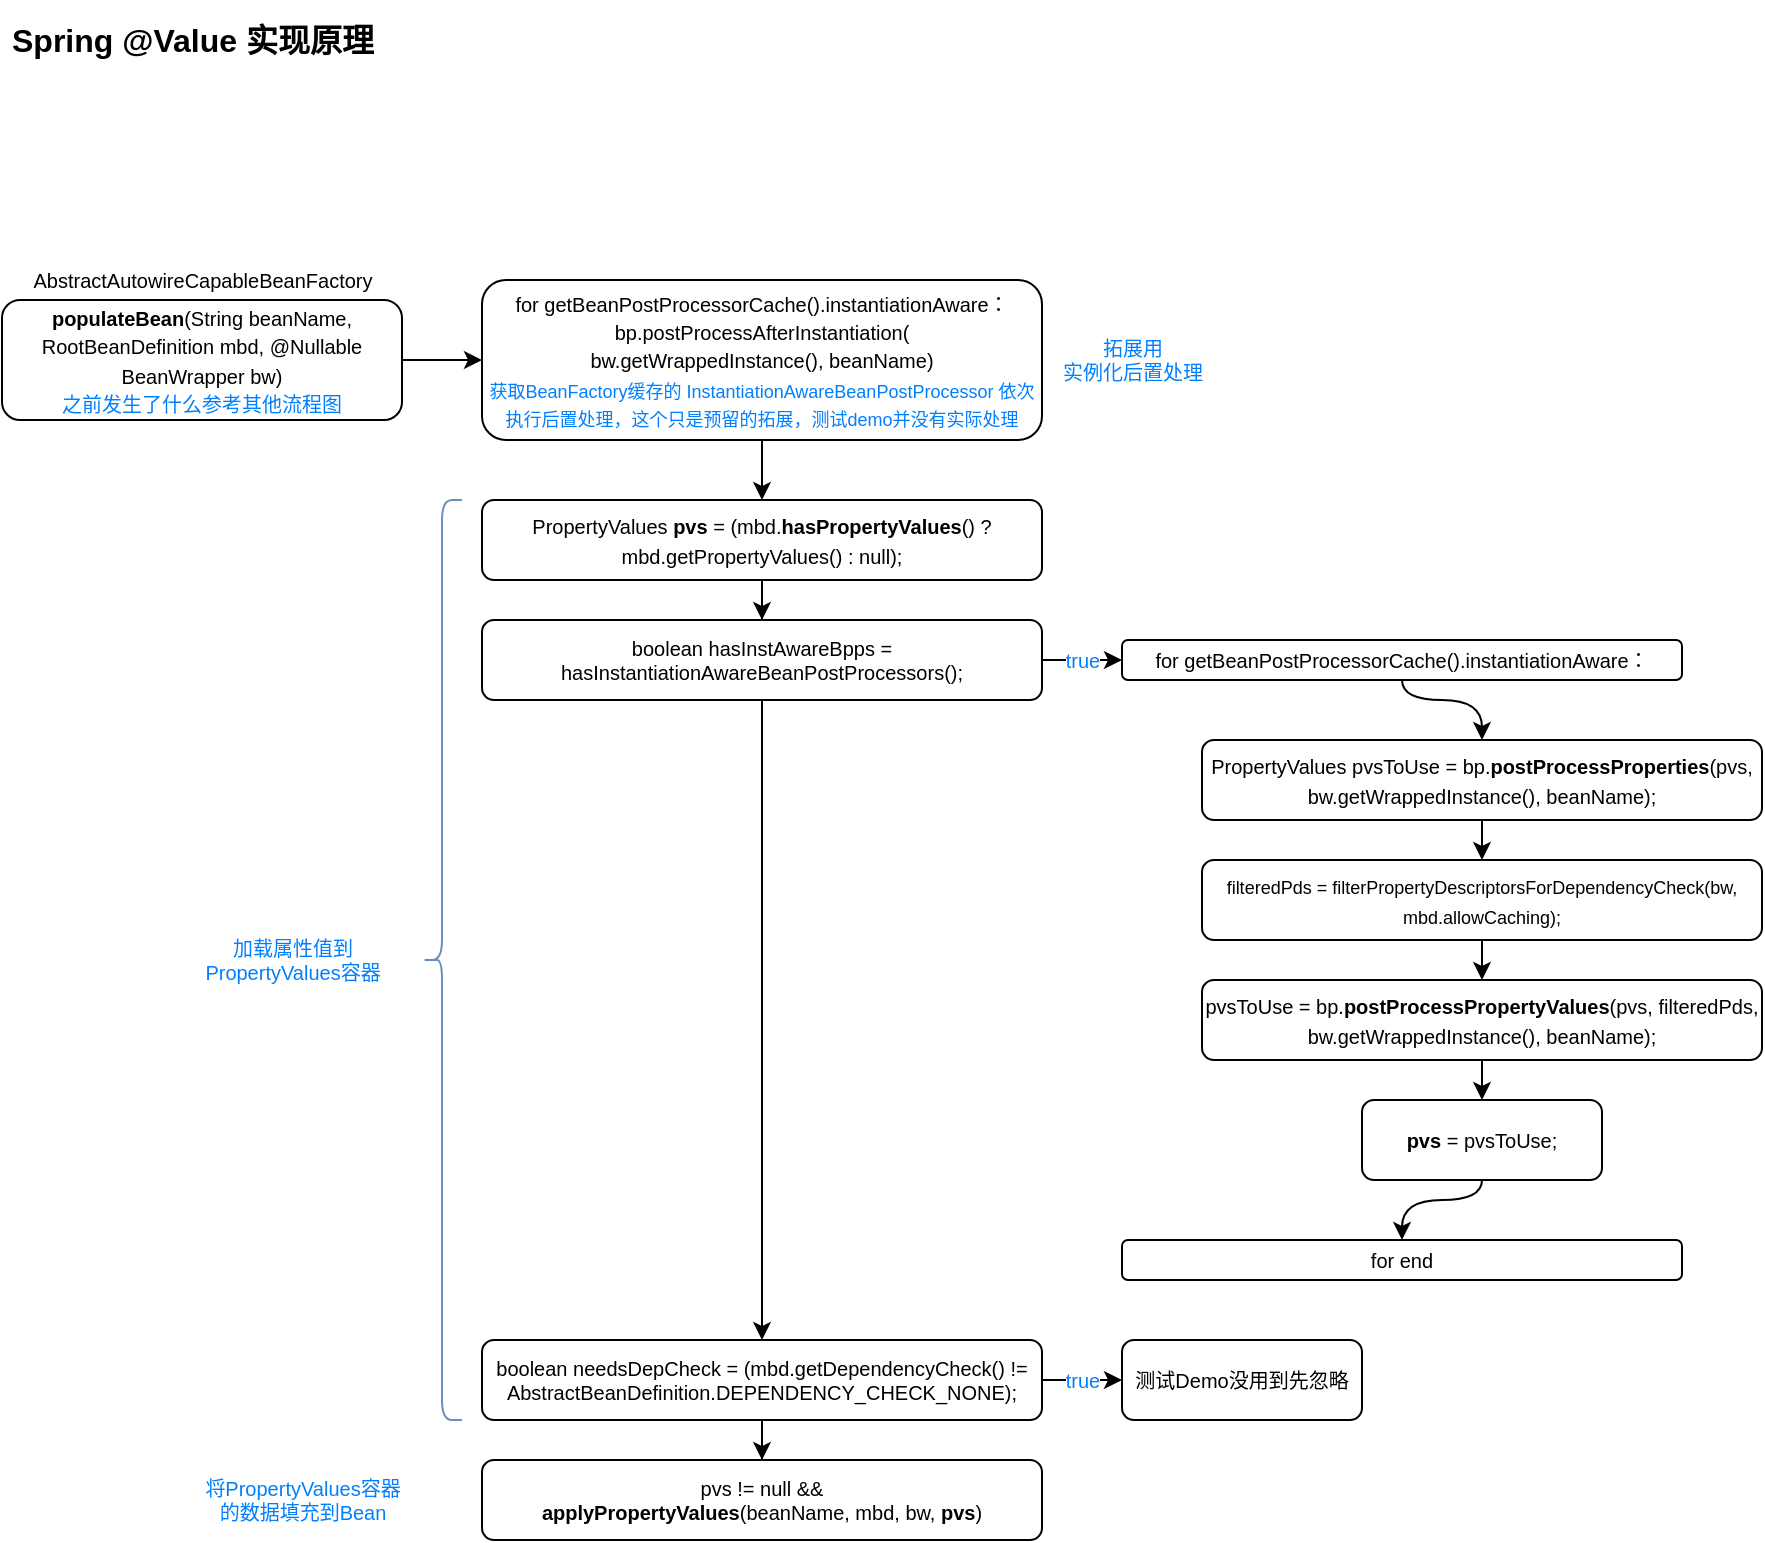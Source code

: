 <mxfile version="16.1.2" type="device"><diagram id="tgVkF5NrO5pb816fTTuW" name="第 1 页"><mxGraphModel dx="918" dy="754" grid="1" gridSize="10" guides="1" tooltips="1" connect="1" arrows="1" fold="1" page="1" pageScale="1" pageWidth="1169" pageHeight="827" math="0" shadow="0"><root><mxCell id="0"/><mxCell id="1" parent="0"/><mxCell id="YCUhXzl_fyLii7WfxMg6-4" value="" style="edgeStyle=orthogonalEdgeStyle;rounded=0;orthogonalLoop=1;jettySize=auto;html=1;fontSize=8;" edge="1" parent="1" source="YCUhXzl_fyLii7WfxMg6-1" target="YCUhXzl_fyLii7WfxMg6-3"><mxGeometry relative="1" as="geometry"/></mxCell><mxCell id="YCUhXzl_fyLii7WfxMg6-1" value="&lt;font style=&quot;font-size: 10px&quot;&gt;&lt;b&gt;populateBean&lt;/b&gt;(String beanName, RootBeanDefinition mbd, @Nullable BeanWrapper bw)&lt;br&gt;&lt;font style=&quot;font-size: 10px&quot; color=&quot;#007fff&quot;&gt;之前发生了什么参考其他流程图&lt;/font&gt;&lt;/font&gt;" style="rounded=1;whiteSpace=wrap;html=1;" vertex="1" parent="1"><mxGeometry x="40" y="160" width="200" height="60" as="geometry"/></mxCell><mxCell id="YCUhXzl_fyLii7WfxMg6-2" value="&lt;font style=&quot;font-size: 10px&quot;&gt;AbstractAutowireCapableBeanFactory&lt;/font&gt;" style="text;html=1;align=center;verticalAlign=middle;resizable=0;points=[];autosize=1;strokeColor=none;fillColor=none;" vertex="1" parent="1"><mxGeometry x="45" y="140" width="190" height="20" as="geometry"/></mxCell><mxCell id="YCUhXzl_fyLii7WfxMg6-7" value="" style="edgeStyle=orthogonalEdgeStyle;rounded=0;orthogonalLoop=1;jettySize=auto;html=1;fontSize=10;fontColor=#007FFF;" edge="1" parent="1" source="YCUhXzl_fyLii7WfxMg6-3" target="YCUhXzl_fyLii7WfxMg6-6"><mxGeometry relative="1" as="geometry"/></mxCell><mxCell id="YCUhXzl_fyLii7WfxMg6-3" value="&lt;font style=&quot;font-size: 10px&quot;&gt;&lt;span&gt;for getBeanPostProcessorCache().instantiationAware：&lt;/span&gt;&lt;br&gt;&lt;span&gt;bp.postProcessAfterInstantiation(&lt;br&gt;bw.getWrappedInstance(), beanName)&lt;br&gt;&lt;/span&gt;&lt;font style=&quot;font-size: 9px&quot; color=&quot;#007fff&quot;&gt;获取BeanFactory缓存的 InstantiationAwareBeanPostProcessor 依次执行后置处理，这个只是预留的拓展，测试demo并没有实际处理&lt;/font&gt;&lt;br&gt;&lt;/font&gt;" style="rounded=1;whiteSpace=wrap;html=1;" vertex="1" parent="1"><mxGeometry x="280" y="150" width="280" height="80" as="geometry"/></mxCell><mxCell id="YCUhXzl_fyLii7WfxMg6-5" value="&lt;h1&gt;Spring @Value 实现原理&lt;/h1&gt;" style="text;html=1;strokeColor=none;fillColor=none;spacing=5;spacingTop=-20;whiteSpace=wrap;overflow=hidden;rounded=0;fontSize=8;" vertex="1" parent="1"><mxGeometry x="40" y="20" width="400" height="100" as="geometry"/></mxCell><mxCell id="YCUhXzl_fyLii7WfxMg6-11" value="" style="edgeStyle=orthogonalEdgeStyle;rounded=0;orthogonalLoop=1;jettySize=auto;html=1;fontSize=10;fontColor=#007FFF;" edge="1" parent="1" source="YCUhXzl_fyLii7WfxMg6-6" target="YCUhXzl_fyLii7WfxMg6-10"><mxGeometry relative="1" as="geometry"/></mxCell><mxCell id="YCUhXzl_fyLii7WfxMg6-6" value="&lt;font&gt;&lt;span style=&quot;font-size: 10px&quot;&gt;PropertyValues &lt;b&gt;pvs&lt;/b&gt; = (mbd.&lt;b&gt;hasPropertyValues&lt;/b&gt;() ? mbd.getPropertyValues() : null);&lt;/span&gt;&lt;br&gt;&lt;/font&gt;" style="rounded=1;whiteSpace=wrap;html=1;" vertex="1" parent="1"><mxGeometry x="280" y="260" width="280" height="40" as="geometry"/></mxCell><mxCell id="YCUhXzl_fyLii7WfxMg6-8" value="拓展用&lt;br&gt;实例化后置处理" style="text;html=1;align=center;verticalAlign=middle;resizable=0;points=[];autosize=1;strokeColor=none;fillColor=none;fontSize=10;fontColor=#007FFF;" vertex="1" parent="1"><mxGeometry x="560" y="175" width="90" height="30" as="geometry"/></mxCell><mxCell id="YCUhXzl_fyLii7WfxMg6-9" value="加载属性值到&lt;br&gt;PropertyValues容器&lt;span style=&quot;color: rgba(0 , 0 , 0 , 0) ; font-family: monospace ; font-size: 0px&quot;&gt;%3CmxGraphModel%3E%3Croot%3E%3CmxCell%20id%3D%220%22%2F%3E%3CmxCell%20id%3D%221%22%20parent%3D%220%22%2F%3E%3CmxCell%20id%3D%222%22%20value%3D%22%E6%8B%93%E5%B1%95%E7%94%A8%22%20style%3D%22text%3Bhtml%3D1%3Balign%3Dcenter%3BverticalAlign%3Dmiddle%3Bresizable%3D0%3Bpoints%3D%5B%5D%3Bautosize%3D1%3BstrokeColor%3Dnone%3BfillColor%3Dnone%3BfontSize%3D10%3BfontColor%3D%23007FFF%3B%22%20vertex%3D%221%22%20parent%3D%221%22%3E%3CmxGeometry%20x%3D%22560%22%20y%3D%22180%22%20width%3D%2250%22%20height%3D%2220%22%20as%3D%22geometry%22%2F%3E%3C%2FmxCell%3E%3C%2Froot%3E%3C%2FmxGraphModel%3E&lt;/span&gt;&lt;font color=&quot;rgba(0, 0, 0, 0)&quot; face=&quot;monospace&quot;&gt;&lt;span style=&quot;font-size: 0px&quot;&gt;PropertyValues&lt;/span&gt;&lt;/font&gt;" style="text;html=1;align=center;verticalAlign=middle;resizable=0;points=[];autosize=1;strokeColor=none;fillColor=none;fontSize=10;fontColor=#007FFF;" vertex="1" parent="1"><mxGeometry x="130" y="475" width="110" height="30" as="geometry"/></mxCell><mxCell id="YCUhXzl_fyLii7WfxMg6-13" value="true" style="edgeStyle=orthogonalEdgeStyle;rounded=0;orthogonalLoop=1;jettySize=auto;html=1;fontSize=10;fontColor=#007FFF;" edge="1" parent="1" source="YCUhXzl_fyLii7WfxMg6-10" target="YCUhXzl_fyLii7WfxMg6-12"><mxGeometry relative="1" as="geometry"/></mxCell><mxCell id="YCUhXzl_fyLii7WfxMg6-15" value="" style="edgeStyle=orthogonalEdgeStyle;rounded=0;orthogonalLoop=1;jettySize=auto;html=1;fontSize=10;fontColor=#007FFF;" edge="1" parent="1" source="YCUhXzl_fyLii7WfxMg6-10" target="YCUhXzl_fyLii7WfxMg6-14"><mxGeometry relative="1" as="geometry"/></mxCell><mxCell id="YCUhXzl_fyLii7WfxMg6-10" value="&lt;font style=&quot;font-size: 10px&quot;&gt;&lt;div&gt;boolean hasInstAwareBpps = hasInstantiationAwareBeanPostProcessors();&lt;/div&gt;&lt;/font&gt;" style="rounded=1;whiteSpace=wrap;html=1;" vertex="1" parent="1"><mxGeometry x="280" y="320" width="280" height="40" as="geometry"/></mxCell><mxCell id="YCUhXzl_fyLii7WfxMg6-25" value="" style="edgeStyle=orthogonalEdgeStyle;curved=1;rounded=0;orthogonalLoop=1;jettySize=auto;html=1;fontSize=10;fontColor=#007FFF;" edge="1" parent="1" source="YCUhXzl_fyLii7WfxMg6-12" target="YCUhXzl_fyLii7WfxMg6-24"><mxGeometry relative="1" as="geometry"><Array as="points"><mxPoint x="740" y="360"/><mxPoint x="780" y="360"/></Array></mxGeometry></mxCell><mxCell id="YCUhXzl_fyLii7WfxMg6-12" value="&lt;font style=&quot;font-size: 10px&quot;&gt;&lt;div&gt;&lt;span&gt;for getBeanPostProcessorCache().instantiationAware：&lt;/span&gt;&lt;/div&gt;&lt;/font&gt;" style="rounded=1;whiteSpace=wrap;html=1;" vertex="1" parent="1"><mxGeometry x="600" y="330" width="280" height="20" as="geometry"/></mxCell><mxCell id="YCUhXzl_fyLii7WfxMg6-17" value="true" style="edgeStyle=orthogonalEdgeStyle;rounded=0;orthogonalLoop=1;jettySize=auto;html=1;fontSize=10;fontColor=#007FFF;curved=1;" edge="1" parent="1" source="YCUhXzl_fyLii7WfxMg6-14" target="YCUhXzl_fyLii7WfxMg6-16"><mxGeometry relative="1" as="geometry"><Array as="points"><mxPoint x="510" y="700"/><mxPoint x="510" y="700"/></Array></mxGeometry></mxCell><mxCell id="YCUhXzl_fyLii7WfxMg6-19" value="" style="edgeStyle=orthogonalEdgeStyle;rounded=0;orthogonalLoop=1;jettySize=auto;html=1;fontSize=10;fontColor=#007FFF;" edge="1" parent="1" source="YCUhXzl_fyLii7WfxMg6-14" target="YCUhXzl_fyLii7WfxMg6-18"><mxGeometry relative="1" as="geometry"/></mxCell><mxCell id="YCUhXzl_fyLii7WfxMg6-14" value="&lt;font style=&quot;font-size: 10px&quot;&gt;&lt;div&gt;boolean needsDepCheck = (mbd.getDependencyCheck() != AbstractBeanDefinition.DEPENDENCY_CHECK_NONE);&lt;/div&gt;&lt;/font&gt;" style="rounded=1;whiteSpace=wrap;html=1;" vertex="1" parent="1"><mxGeometry x="280" y="680" width="280" height="40" as="geometry"/></mxCell><mxCell id="YCUhXzl_fyLii7WfxMg6-16" value="&lt;font style=&quot;font-size: 10px&quot;&gt;测试Demo没用到先忽略&lt;br&gt;&lt;/font&gt;" style="rounded=1;whiteSpace=wrap;html=1;" vertex="1" parent="1"><mxGeometry x="600" y="680" width="120" height="40" as="geometry"/></mxCell><mxCell id="YCUhXzl_fyLii7WfxMg6-18" value="&lt;font style=&quot;font-size: 10px&quot;&gt;&lt;div&gt;pvs != null &amp;amp;&amp;amp;&lt;/div&gt;&lt;div&gt;&lt;b&gt;applyPropertyValues&lt;/b&gt;(beanName, mbd, bw, &lt;b&gt;pvs&lt;/b&gt;)&lt;/div&gt;&lt;/font&gt;" style="rounded=1;whiteSpace=wrap;html=1;" vertex="1" parent="1"><mxGeometry x="280" y="740" width="280" height="40" as="geometry"/></mxCell><mxCell id="YCUhXzl_fyLii7WfxMg6-20" value="" style="shape=curlyBracket;whiteSpace=wrap;html=1;rounded=1;fontSize=10;size=0.5;fillColor=#dae8fc;strokeColor=#6c8ebf;" vertex="1" parent="1"><mxGeometry x="250" y="260" width="20" height="460" as="geometry"/></mxCell><mxCell id="YCUhXzl_fyLii7WfxMg6-23" value="将PropertyValues容器&lt;br&gt;的数据填充到Bean&lt;span style=&quot;color: rgba(0 , 0 , 0 , 0) ; font-family: monospace ; font-size: 0px&quot;&gt;的%3CmxGraphModel%3E%3Croot%3E%3CmxCell%20id%3D%220%22%2F%3E%3CmxCell%20id%3D%221%22%20parent%3D%220%22%2F%3E%3CmxCell%20id%3D%222%22%20value%3D%22%E6%8B%93%E5%B1%95%E7%94%A8%22%20style%3D%22text%3Bhtml%3D1%3Balign%3Dcenter%3BverticalAlign%3Dmiddle%3Bresizable%3D0%3Bpoints%3D%5B%5D%3Bautosize%3D1%3BstrokeColor%3Dnone%3BfillColor%3Dnone%3BfontSize%3D10%3BfontColor%3D%23007FFF%3B%22%20vertex%3D%221%22%20parent%3D%221%22%3E%3CmxGeometry%20x%3D%22560%22%20y%3D%22180%22%20width%3D%2250%22%20height%3D%2220%22%20as%3D%22geometry%22%2F%3E%3C%2FmxCell%3E%3C%2Froot%3E%3C%2FmxGraphModel%3&lt;/span&gt;&lt;font color=&quot;rgba(0, 0, 0, 0)&quot; face=&quot;monospace&quot;&gt;&lt;span style=&quot;font-size: 0px&quot;&gt;PropertyValues&lt;/span&gt;&lt;/font&gt;" style="text;html=1;align=center;verticalAlign=middle;resizable=0;points=[];autosize=1;strokeColor=none;fillColor=none;fontSize=10;fontColor=#007FFF;" vertex="1" parent="1"><mxGeometry x="130" y="745" width="120" height="30" as="geometry"/></mxCell><mxCell id="YCUhXzl_fyLii7WfxMg6-27" value="" style="edgeStyle=orthogonalEdgeStyle;curved=1;rounded=0;orthogonalLoop=1;jettySize=auto;html=1;fontSize=10;fontColor=#007FFF;" edge="1" parent="1" source="YCUhXzl_fyLii7WfxMg6-24" target="YCUhXzl_fyLii7WfxMg6-26"><mxGeometry relative="1" as="geometry"/></mxCell><mxCell id="YCUhXzl_fyLii7WfxMg6-24" value="&lt;font&gt;&lt;span style=&quot;font-size: 10px&quot;&gt;PropertyValues pvsToUse = bp.&lt;b&gt;postProcessProperties&lt;/b&gt;(pvs, bw.getWrappedInstance(), beanName);&lt;/span&gt;&lt;br&gt;&lt;/font&gt;" style="rounded=1;whiteSpace=wrap;html=1;" vertex="1" parent="1"><mxGeometry x="640" y="380" width="280" height="40" as="geometry"/></mxCell><mxCell id="YCUhXzl_fyLii7WfxMg6-29" value="" style="edgeStyle=orthogonalEdgeStyle;curved=1;rounded=0;orthogonalLoop=1;jettySize=auto;html=1;fontSize=10;fontColor=#007FFF;" edge="1" parent="1" source="YCUhXzl_fyLii7WfxMg6-26" target="YCUhXzl_fyLii7WfxMg6-28"><mxGeometry relative="1" as="geometry"/></mxCell><mxCell id="YCUhXzl_fyLii7WfxMg6-26" value="&lt;font&gt;&lt;font style=&quot;font-size: 9px&quot;&gt;filteredPds = filterPropertyDescriptorsForDependencyCheck(bw, mbd.allowCaching);&lt;/font&gt;&lt;br&gt;&lt;/font&gt;" style="rounded=1;whiteSpace=wrap;html=1;" vertex="1" parent="1"><mxGeometry x="640" y="440" width="280" height="40" as="geometry"/></mxCell><mxCell id="YCUhXzl_fyLii7WfxMg6-31" value="" style="edgeStyle=orthogonalEdgeStyle;curved=1;rounded=0;orthogonalLoop=1;jettySize=auto;html=1;fontSize=9;fontColor=#007FFF;" edge="1" parent="1" source="YCUhXzl_fyLii7WfxMg6-28" target="YCUhXzl_fyLii7WfxMg6-30"><mxGeometry relative="1" as="geometry"/></mxCell><mxCell id="YCUhXzl_fyLii7WfxMg6-28" value="&lt;font&gt;&lt;span style=&quot;font-size: 10px&quot;&gt;pvsToUse = bp.&lt;b&gt;postProcessPropertyValues&lt;/b&gt;(pvs, filteredPds, bw.getWrappedInstance(), beanName);&lt;/span&gt;&lt;br&gt;&lt;/font&gt;" style="rounded=1;whiteSpace=wrap;html=1;" vertex="1" parent="1"><mxGeometry x="640" y="500" width="280" height="40" as="geometry"/></mxCell><mxCell id="YCUhXzl_fyLii7WfxMg6-34" style="edgeStyle=orthogonalEdgeStyle;curved=1;rounded=0;orthogonalLoop=1;jettySize=auto;html=1;exitX=0.5;exitY=1;exitDx=0;exitDy=0;entryX=0.5;entryY=0;entryDx=0;entryDy=0;fontSize=9;fontColor=#007FFF;" edge="1" parent="1" source="YCUhXzl_fyLii7WfxMg6-30" target="YCUhXzl_fyLii7WfxMg6-33"><mxGeometry relative="1" as="geometry"><Array as="points"><mxPoint x="780" y="610"/><mxPoint x="740" y="610"/></Array></mxGeometry></mxCell><mxCell id="YCUhXzl_fyLii7WfxMg6-30" value="&lt;font&gt;&lt;span style=&quot;font-size: 10px&quot;&gt;&lt;b&gt;pvs&lt;/b&gt; = pvsToUse;&lt;/span&gt;&lt;br&gt;&lt;/font&gt;" style="rounded=1;whiteSpace=wrap;html=1;" vertex="1" parent="1"><mxGeometry x="720" y="560" width="120" height="40" as="geometry"/></mxCell><mxCell id="YCUhXzl_fyLii7WfxMg6-33" value="&lt;font style=&quot;font-size: 10px&quot;&gt;&lt;div&gt;&lt;span&gt;for end&lt;/span&gt;&lt;/div&gt;&lt;/font&gt;" style="rounded=1;whiteSpace=wrap;html=1;" vertex="1" parent="1"><mxGeometry x="600" y="630" width="280" height="20" as="geometry"/></mxCell></root></mxGraphModel></diagram></mxfile>